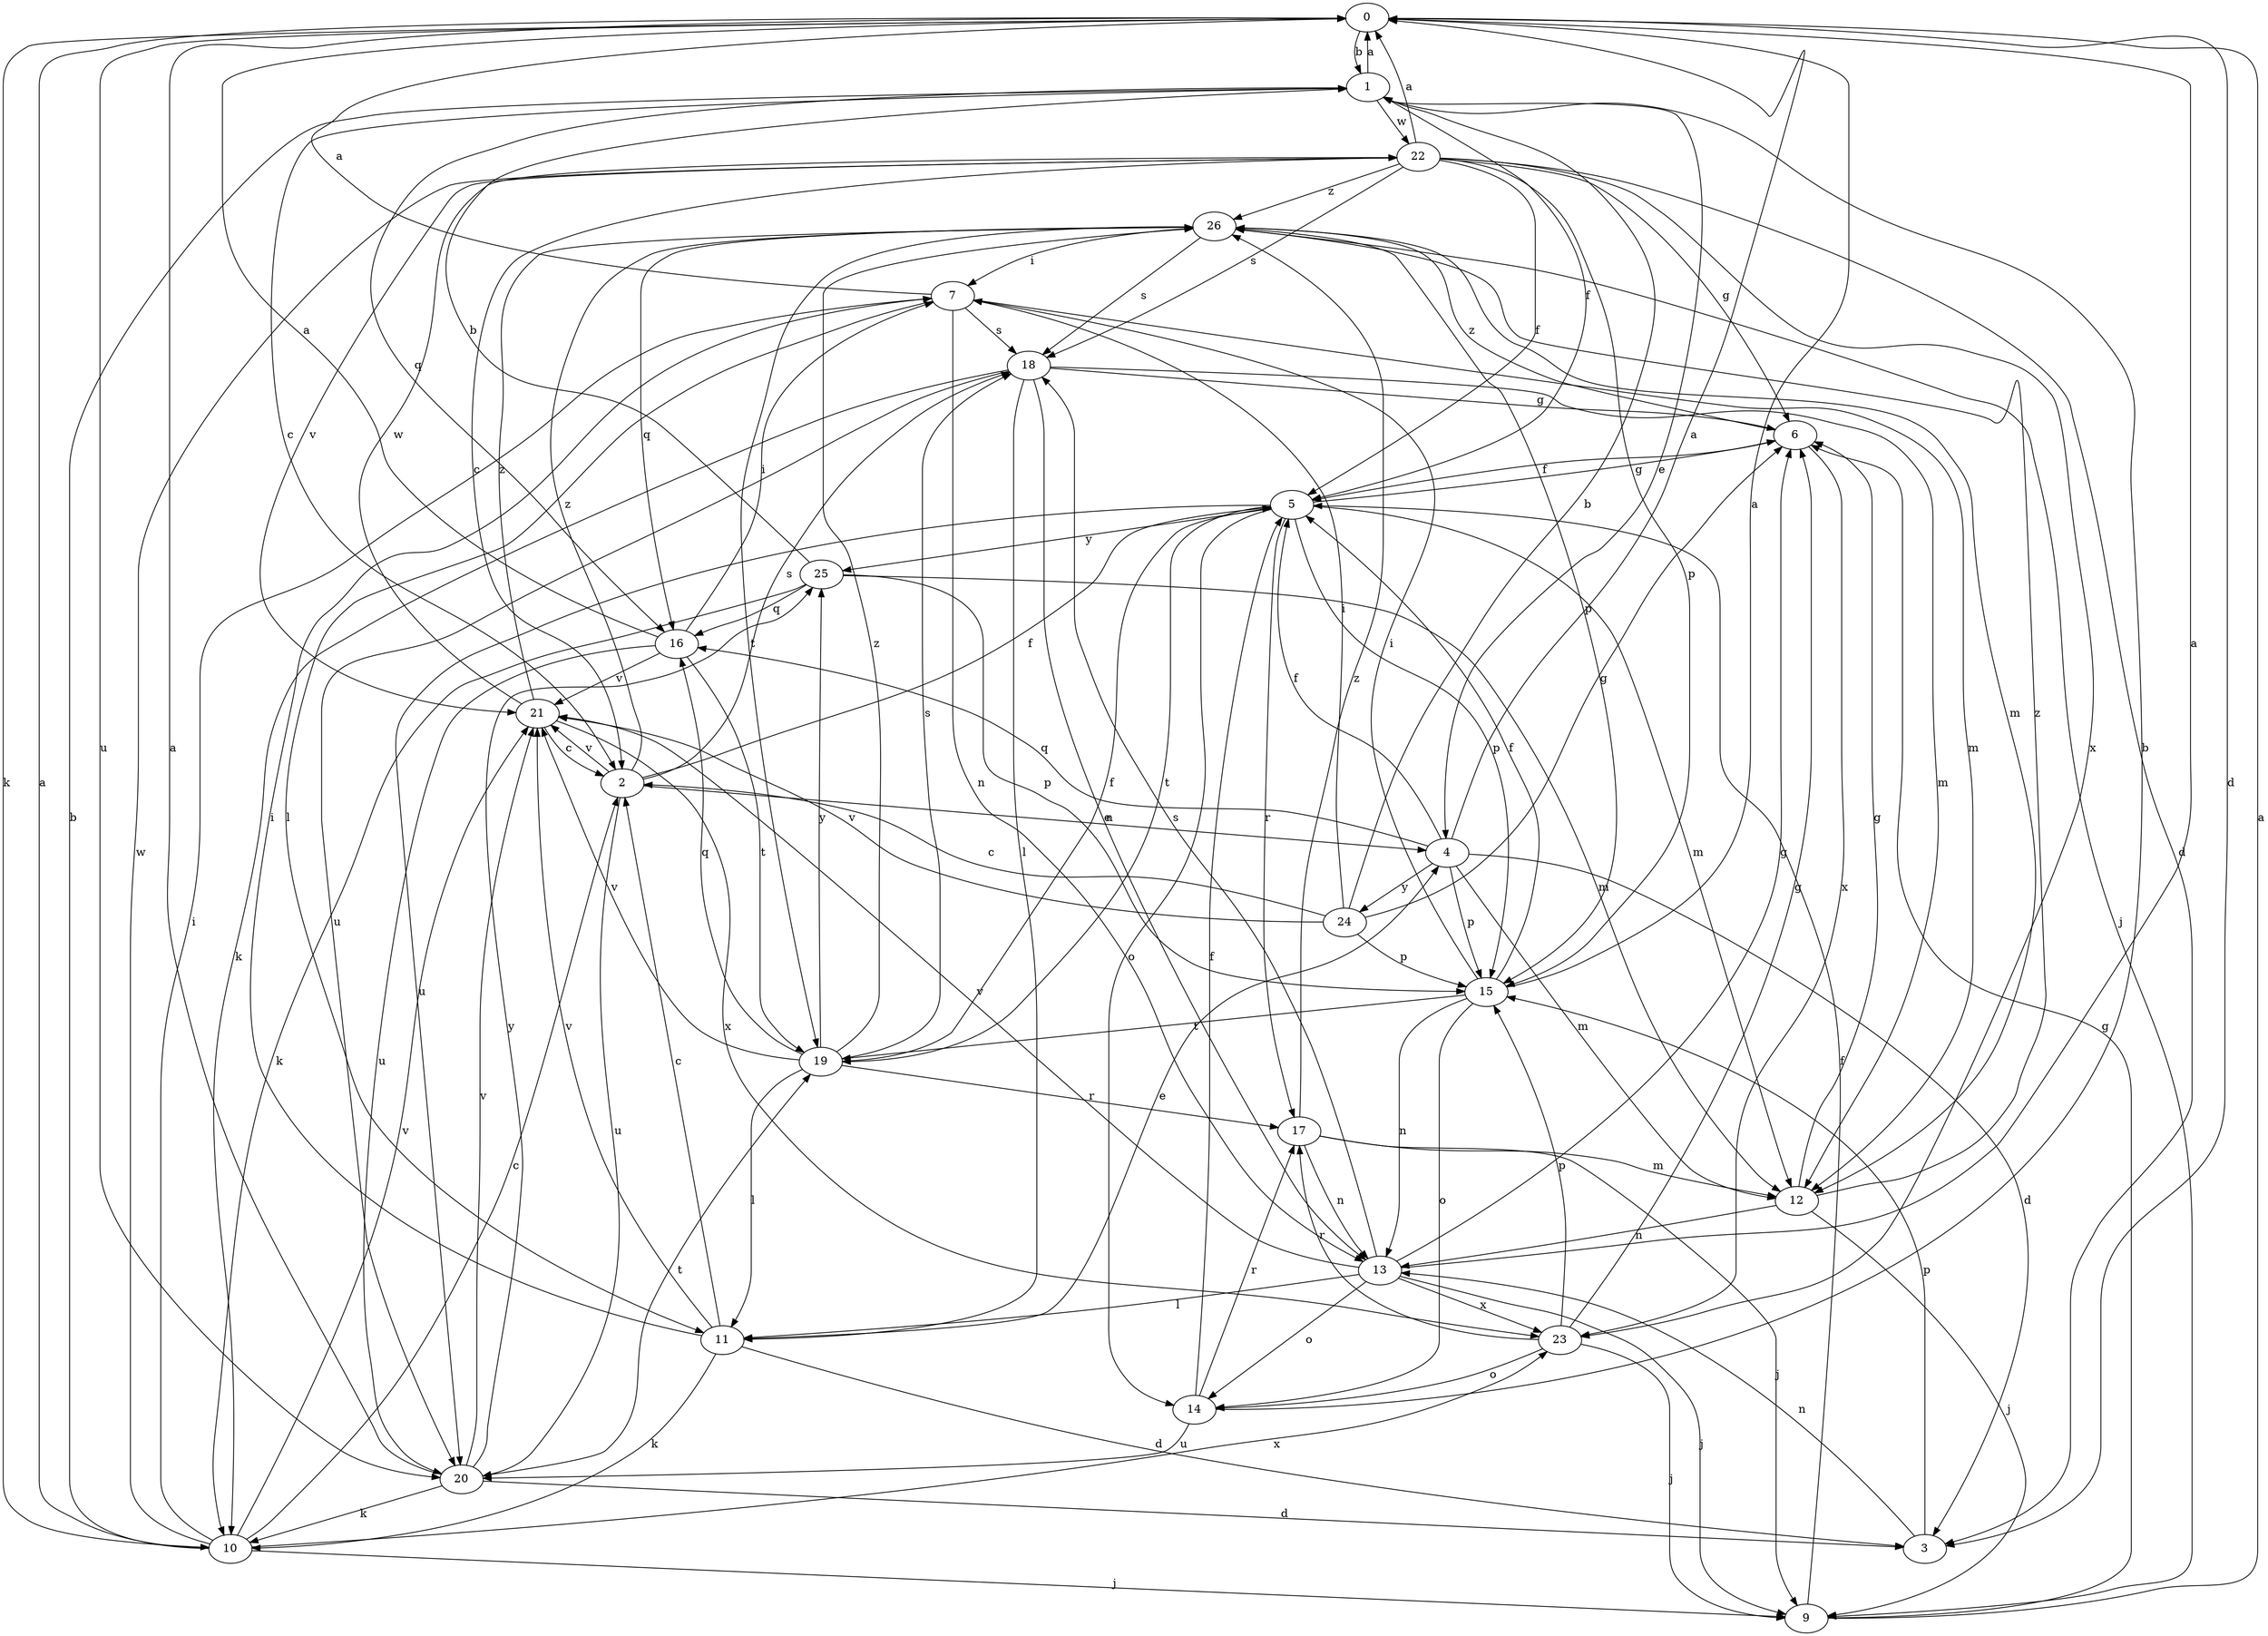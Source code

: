 strict digraph  {
0;
1;
2;
3;
4;
5;
6;
7;
9;
10;
11;
12;
13;
14;
15;
16;
17;
18;
19;
20;
21;
22;
23;
24;
25;
26;
0 -> 1  [label=b];
0 -> 3  [label=d];
0 -> 10  [label=k];
0 -> 20  [label=u];
1 -> 0  [label=a];
1 -> 2  [label=c];
1 -> 4  [label=e];
1 -> 5  [label=f];
1 -> 16  [label=q];
1 -> 22  [label=w];
2 -> 4  [label=e];
2 -> 5  [label=f];
2 -> 18  [label=s];
2 -> 20  [label=u];
2 -> 21  [label=v];
2 -> 26  [label=z];
3 -> 13  [label=n];
3 -> 15  [label=p];
4 -> 0  [label=a];
4 -> 3  [label=d];
4 -> 5  [label=f];
4 -> 12  [label=m];
4 -> 15  [label=p];
4 -> 16  [label=q];
4 -> 24  [label=y];
5 -> 6  [label=g];
5 -> 12  [label=m];
5 -> 14  [label=o];
5 -> 15  [label=p];
5 -> 17  [label=r];
5 -> 19  [label=t];
5 -> 20  [label=u];
5 -> 25  [label=y];
6 -> 5  [label=f];
6 -> 23  [label=x];
6 -> 26  [label=z];
7 -> 0  [label=a];
7 -> 11  [label=l];
7 -> 12  [label=m];
7 -> 13  [label=n];
7 -> 18  [label=s];
9 -> 0  [label=a];
9 -> 5  [label=f];
9 -> 6  [label=g];
10 -> 0  [label=a];
10 -> 1  [label=b];
10 -> 2  [label=c];
10 -> 7  [label=i];
10 -> 9  [label=j];
10 -> 21  [label=v];
10 -> 22  [label=w];
10 -> 23  [label=x];
11 -> 2  [label=c];
11 -> 3  [label=d];
11 -> 4  [label=e];
11 -> 7  [label=i];
11 -> 10  [label=k];
11 -> 21  [label=v];
12 -> 6  [label=g];
12 -> 9  [label=j];
12 -> 13  [label=n];
12 -> 26  [label=z];
13 -> 0  [label=a];
13 -> 6  [label=g];
13 -> 9  [label=j];
13 -> 11  [label=l];
13 -> 14  [label=o];
13 -> 18  [label=s];
13 -> 21  [label=v];
13 -> 23  [label=x];
14 -> 1  [label=b];
14 -> 5  [label=f];
14 -> 17  [label=r];
14 -> 20  [label=u];
15 -> 0  [label=a];
15 -> 5  [label=f];
15 -> 7  [label=i];
15 -> 13  [label=n];
15 -> 14  [label=o];
15 -> 19  [label=t];
16 -> 0  [label=a];
16 -> 7  [label=i];
16 -> 19  [label=t];
16 -> 20  [label=u];
16 -> 21  [label=v];
17 -> 9  [label=j];
17 -> 12  [label=m];
17 -> 13  [label=n];
17 -> 26  [label=z];
18 -> 6  [label=g];
18 -> 10  [label=k];
18 -> 11  [label=l];
18 -> 12  [label=m];
18 -> 13  [label=n];
18 -> 20  [label=u];
19 -> 5  [label=f];
19 -> 11  [label=l];
19 -> 16  [label=q];
19 -> 17  [label=r];
19 -> 18  [label=s];
19 -> 21  [label=v];
19 -> 25  [label=y];
19 -> 26  [label=z];
20 -> 0  [label=a];
20 -> 3  [label=d];
20 -> 10  [label=k];
20 -> 19  [label=t];
20 -> 21  [label=v];
20 -> 25  [label=y];
21 -> 2  [label=c];
21 -> 22  [label=w];
21 -> 23  [label=x];
21 -> 26  [label=z];
22 -> 0  [label=a];
22 -> 2  [label=c];
22 -> 3  [label=d];
22 -> 5  [label=f];
22 -> 6  [label=g];
22 -> 15  [label=p];
22 -> 18  [label=s];
22 -> 21  [label=v];
22 -> 23  [label=x];
22 -> 26  [label=z];
23 -> 6  [label=g];
23 -> 9  [label=j];
23 -> 14  [label=o];
23 -> 15  [label=p];
23 -> 17  [label=r];
24 -> 1  [label=b];
24 -> 2  [label=c];
24 -> 6  [label=g];
24 -> 7  [label=i];
24 -> 15  [label=p];
24 -> 21  [label=v];
25 -> 1  [label=b];
25 -> 10  [label=k];
25 -> 12  [label=m];
25 -> 15  [label=p];
25 -> 16  [label=q];
26 -> 7  [label=i];
26 -> 9  [label=j];
26 -> 12  [label=m];
26 -> 15  [label=p];
26 -> 16  [label=q];
26 -> 18  [label=s];
26 -> 19  [label=t];
}
